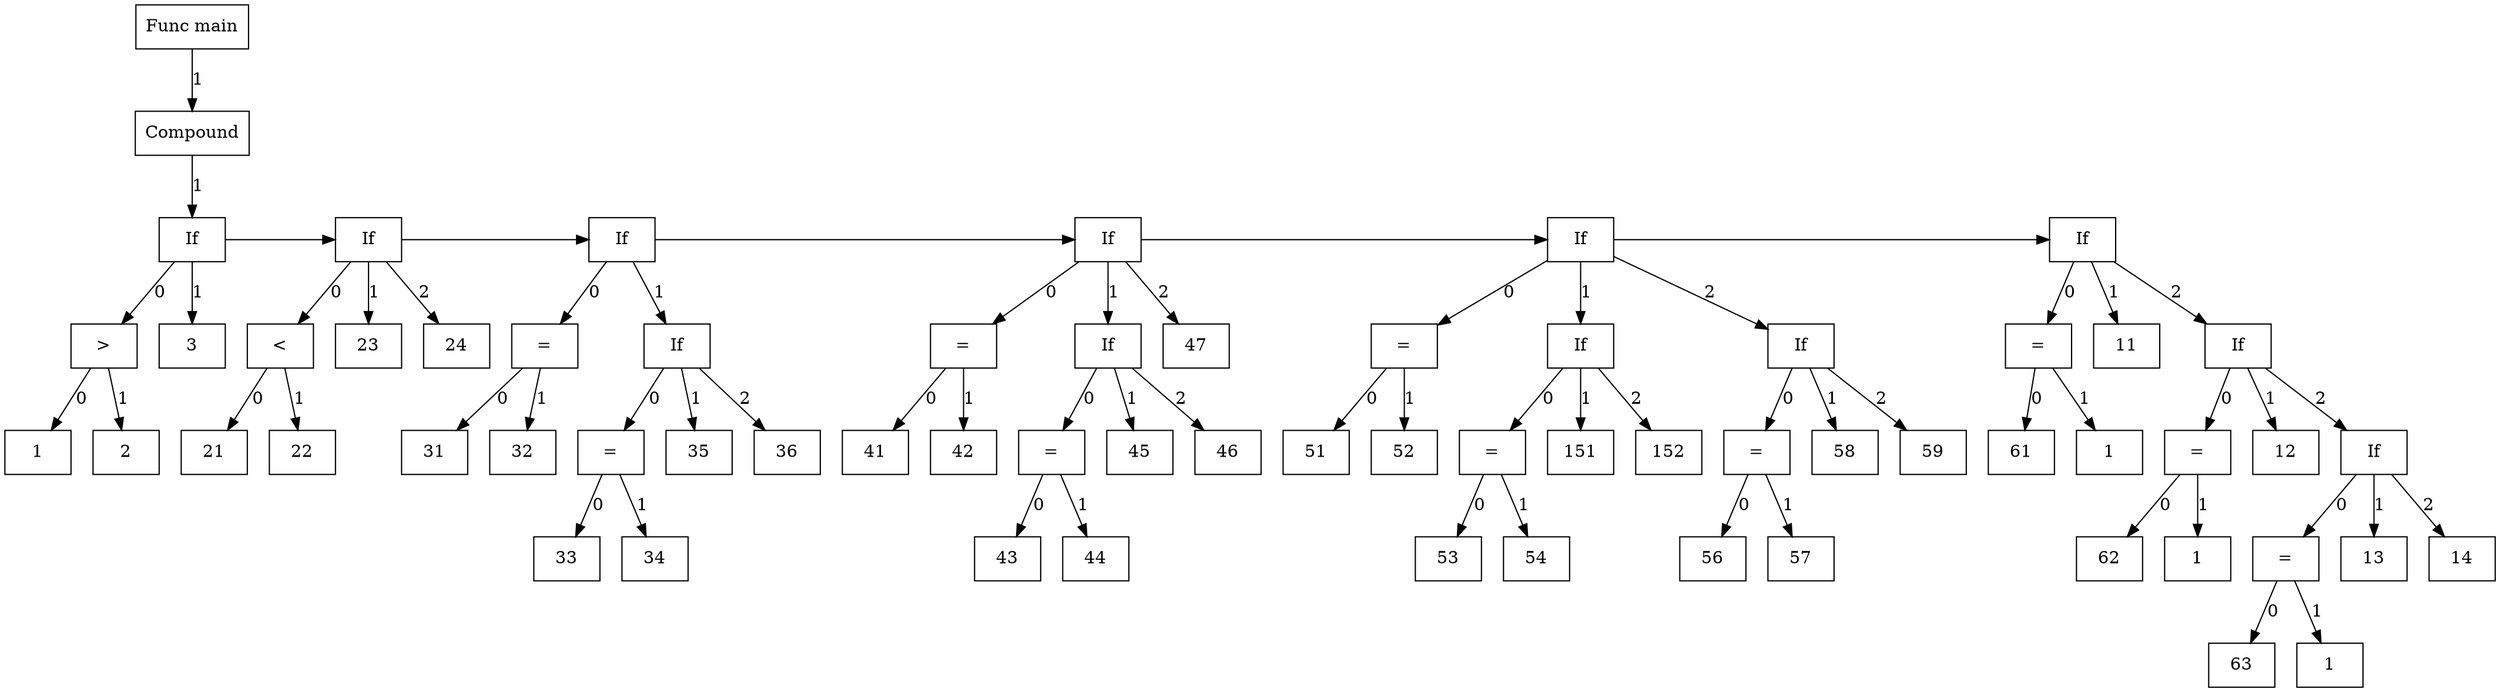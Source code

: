 digraph G {
node65 [label="Func main"; shape=box];
subgraph childNames_65 {
rankdir="LR"; rank="same"; ordering=out
node64 [label="Compound"; shape=box];
}

subgraph childPtrs_65 {
rankdir="TB";
node65 -> node64 [label="1"];
}

subgraph childNames_64 {
rankdir="LR"; rank="same"; ordering=out
node4 [label="If"; shape=box];
}

subgraph childPtrs_64 {
rankdir="TB";
node64 -> node4 [label="1"];
}

subgraph childNames_4 {
rankdir="LR"; rank="same"; ordering=out
node2 [label=">"; shape=box];
node3 [label="3"; shape=box];
}

subgraph childPtrs_4 {
rankdir="TB";
node4 -> node2 [label="0"];
node4 -> node3 [label="1"];
}

subgraph childNames_2 {
rankdir="LR"; rank="same"; ordering=out
node0 [label="1"; shape=box];
node1 [label="2"; shape=box];
}

subgraph childPtrs_2 {
rankdir="TB";
node2 -> node0 [label="0"];
node2 -> node1 [label="1"];
}

subgraph SibNames_4 {
rankdir="LR"; rank="same";
node4 [label="If"; shape=box];
node10 [label="If"; shape=box];
node20 [label="If"; shape=box];
node31 [label="If"; shape=box];
node47 [label="If"; shape=box];
node63 [label="If"; shape=box];
}

subgraph SibPtrs_4 {
rankdir="LR";
node4 -> node10;
node10 -> node20;
node20 -> node31;
node31 -> node47;
node47 -> node63;
}

subgraph childNames_10 {
rankdir="LR"; rank="same"; ordering=out
node7 [label="<"; shape=box];
node8 [label="23"; shape=box];
node9 [label="24"; shape=box];
}

subgraph childPtrs_10 {
rankdir="TB";
node10 -> node7 [label="0"];
node10 -> node8 [label="1"];
node10 -> node9 [label="2"];
}

subgraph childNames_7 {
rankdir="LR"; rank="same"; ordering=out
node5 [label="21"; shape=box];
node6 [label="22"; shape=box];
}

subgraph childPtrs_7 {
rankdir="TB";
node7 -> node5 [label="0"];
node7 -> node6 [label="1"];
}

subgraph childNames_20 {
rankdir="LR"; rank="same"; ordering=out
node13 [label="="; shape=box];
node19 [label="If"; shape=box];
}

subgraph childPtrs_20 {
rankdir="TB";
node20 -> node13 [label="0"];
node20 -> node19 [label="1"];
}

subgraph childNames_13 {
rankdir="LR"; rank="same"; ordering=out
node11 [label="31"; shape=box];
node12 [label="32"; shape=box];
}

subgraph childPtrs_13 {
rankdir="TB";
node13 -> node11 [label="0"];
node13 -> node12 [label="1"];
}

subgraph childNames_19 {
rankdir="LR"; rank="same"; ordering=out
node16 [label="="; shape=box];
node17 [label="35"; shape=box];
node18 [label="36"; shape=box];
}

subgraph childPtrs_19 {
rankdir="TB";
node19 -> node16 [label="0"];
node19 -> node17 [label="1"];
node19 -> node18 [label="2"];
}

subgraph childNames_16 {
rankdir="LR"; rank="same"; ordering=out
node14 [label="33"; shape=box];
node15 [label="34"; shape=box];
}

subgraph childPtrs_16 {
rankdir="TB";
node16 -> node14 [label="0"];
node16 -> node15 [label="1"];
}

subgraph childNames_31 {
rankdir="LR"; rank="same"; ordering=out
node23 [label="="; shape=box];
node29 [label="If"; shape=box];
node30 [label="47"; shape=box];
}

subgraph childPtrs_31 {
rankdir="TB";
node31 -> node23 [label="0"];
node31 -> node29 [label="1"];
node31 -> node30 [label="2"];
}

subgraph childNames_23 {
rankdir="LR"; rank="same"; ordering=out
node21 [label="41"; shape=box];
node22 [label="42"; shape=box];
}

subgraph childPtrs_23 {
rankdir="TB";
node23 -> node21 [label="0"];
node23 -> node22 [label="1"];
}

subgraph childNames_29 {
rankdir="LR"; rank="same"; ordering=out
node26 [label="="; shape=box];
node27 [label="45"; shape=box];
node28 [label="46"; shape=box];
}

subgraph childPtrs_29 {
rankdir="TB";
node29 -> node26 [label="0"];
node29 -> node27 [label="1"];
node29 -> node28 [label="2"];
}

subgraph childNames_26 {
rankdir="LR"; rank="same"; ordering=out
node24 [label="43"; shape=box];
node25 [label="44"; shape=box];
}

subgraph childPtrs_26 {
rankdir="TB";
node26 -> node24 [label="0"];
node26 -> node25 [label="1"];
}

subgraph childNames_47 {
rankdir="LR"; rank="same"; ordering=out
node34 [label="="; shape=box];
node40 [label="If"; shape=box];
node46 [label="If"; shape=box];
}

subgraph childPtrs_47 {
rankdir="TB";
node47 -> node34 [label="0"];
node47 -> node40 [label="1"];
node47 -> node46 [label="2"];
}

subgraph childNames_34 {
rankdir="LR"; rank="same"; ordering=out
node32 [label="51"; shape=box];
node33 [label="52"; shape=box];
}

subgraph childPtrs_34 {
rankdir="TB";
node34 -> node32 [label="0"];
node34 -> node33 [label="1"];
}

subgraph childNames_40 {
rankdir="LR"; rank="same"; ordering=out
node37 [label="="; shape=box];
node38 [label="151"; shape=box];
node39 [label="152"; shape=box];
}

subgraph childPtrs_40 {
rankdir="TB";
node40 -> node37 [label="0"];
node40 -> node38 [label="1"];
node40 -> node39 [label="2"];
}

subgraph childNames_37 {
rankdir="LR"; rank="same"; ordering=out
node35 [label="53"; shape=box];
node36 [label="54"; shape=box];
}

subgraph childPtrs_37 {
rankdir="TB";
node37 -> node35 [label="0"];
node37 -> node36 [label="1"];
}

subgraph childNames_46 {
rankdir="LR"; rank="same"; ordering=out
node43 [label="="; shape=box];
node44 [label="58"; shape=box];
node45 [label="59"; shape=box];
}

subgraph childPtrs_46 {
rankdir="TB";
node46 -> node43 [label="0"];
node46 -> node44 [label="1"];
node46 -> node45 [label="2"];
}

subgraph childNames_43 {
rankdir="LR"; rank="same"; ordering=out
node41 [label="56"; shape=box];
node42 [label="57"; shape=box];
}

subgraph childPtrs_43 {
rankdir="TB";
node43 -> node41 [label="0"];
node43 -> node42 [label="1"];
}

subgraph childNames_63 {
rankdir="LR"; rank="same"; ordering=out
node50 [label="="; shape=box];
node51 [label="11"; shape=box];
node62 [label="If"; shape=box];
}

subgraph childPtrs_63 {
rankdir="TB";
node63 -> node50 [label="0"];
node63 -> node51 [label="1"];
node63 -> node62 [label="2"];
}

subgraph childNames_50 {
rankdir="LR"; rank="same"; ordering=out
node48 [label="61"; shape=box];
node49 [label="1"; shape=box];
}

subgraph childPtrs_50 {
rankdir="TB";
node50 -> node48 [label="0"];
node50 -> node49 [label="1"];
}

subgraph childNames_62 {
rankdir="LR"; rank="same"; ordering=out
node54 [label="="; shape=box];
node55 [label="12"; shape=box];
node61 [label="If"; shape=box];
}

subgraph childPtrs_62 {
rankdir="TB";
node62 -> node54 [label="0"];
node62 -> node55 [label="1"];
node62 -> node61 [label="2"];
}

subgraph childNames_54 {
rankdir="LR"; rank="same"; ordering=out
node52 [label="62"; shape=box];
node53 [label="1"; shape=box];
}

subgraph childPtrs_54 {
rankdir="TB";
node54 -> node52 [label="0"];
node54 -> node53 [label="1"];
}

subgraph childNames_61 {
rankdir="LR"; rank="same"; ordering=out
node58 [label="="; shape=box];
node59 [label="13"; shape=box];
node60 [label="14"; shape=box];
}

subgraph childPtrs_61 {
rankdir="TB";
node61 -> node58 [label="0"];
node61 -> node59 [label="1"];
node61 -> node60 [label="2"];
}

subgraph childNames_58 {
rankdir="LR"; rank="same"; ordering=out
node56 [label="63"; shape=box];
node57 [label="1"; shape=box];
}

subgraph childPtrs_58 {
rankdir="TB";
node58 -> node56 [label="0"];
node58 -> node57 [label="1"];
}

}
